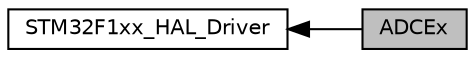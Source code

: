 digraph "ADCEx"
{
  edge [fontname="Helvetica",fontsize="10",labelfontname="Helvetica",labelfontsize="10"];
  node [fontname="Helvetica",fontsize="10",shape=record];
  rankdir=LR;
  Node0 [label="ADCEx",height=0.2,width=0.4,color="black", fillcolor="grey75", style="filled", fontcolor="black"];
  Node1 [label="STM32F1xx_HAL_Driver",height=0.2,width=0.4,color="black", fillcolor="white", style="filled",URL="$group__STM32F1xx__HAL__Driver.html"];
  Node1->Node0 [shape=plaintext, dir="back", style="solid"];
}
